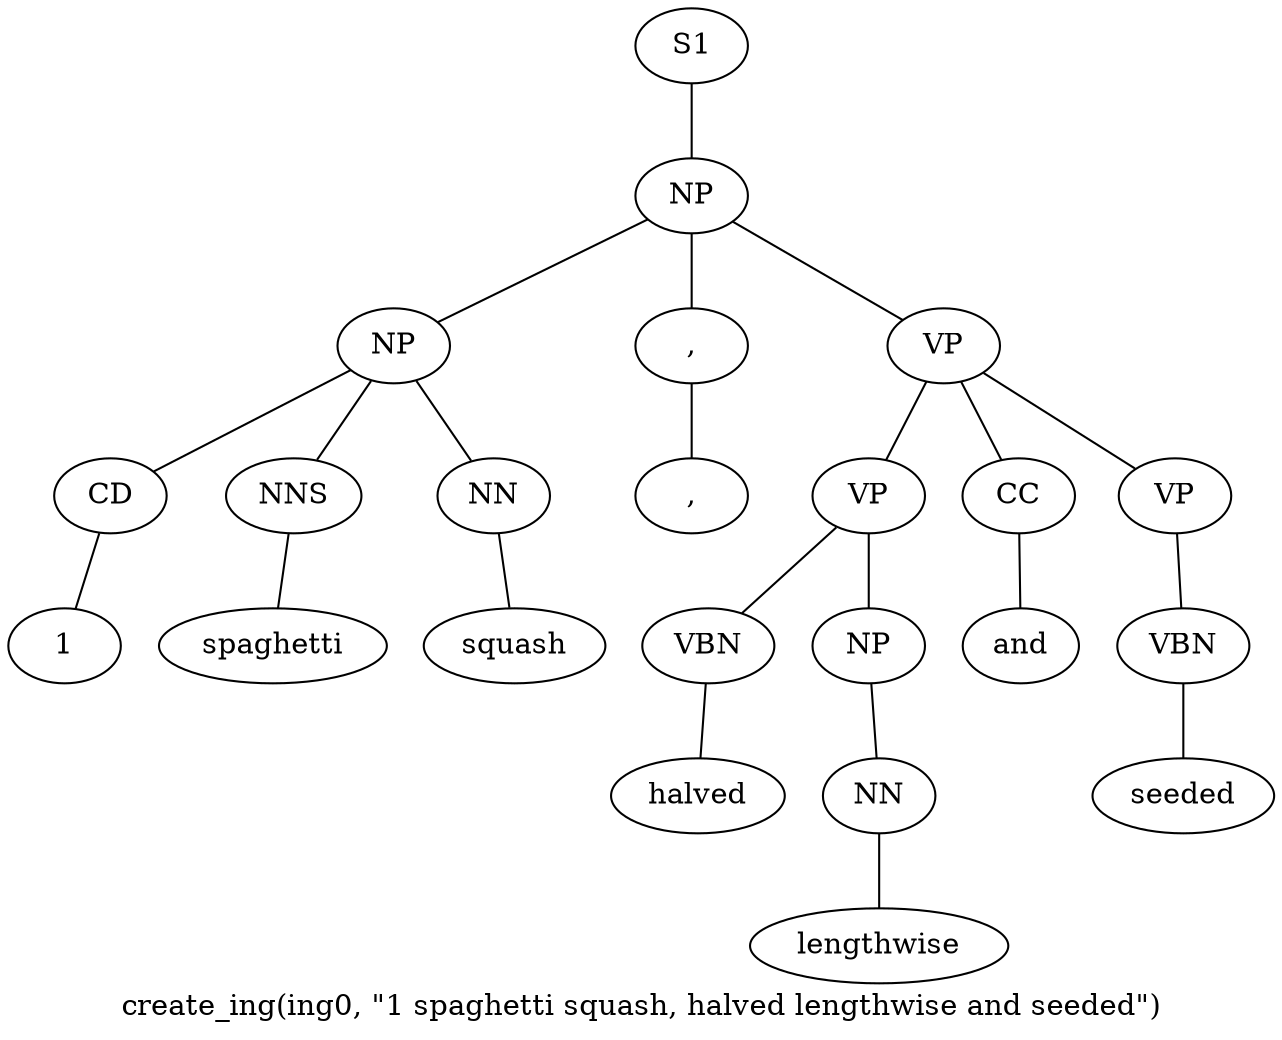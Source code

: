 graph SyntaxGraph {
	label = "create_ing(ing0, \"1 spaghetti squash, halved lengthwise and seeded\")";
	Node0 [label="S1"];
	Node1 [label="NP"];
	Node2 [label="NP"];
	Node3 [label="CD"];
	Node4 [label="1"];
	Node5 [label="NNS"];
	Node6 [label="spaghetti"];
	Node7 [label="NN"];
	Node8 [label="squash"];
	Node9 [label=","];
	Node10 [label=","];
	Node11 [label="VP"];
	Node12 [label="VP"];
	Node13 [label="VBN"];
	Node14 [label="halved"];
	Node15 [label="NP"];
	Node16 [label="NN"];
	Node17 [label="lengthwise"];
	Node18 [label="CC"];
	Node19 [label="and"];
	Node20 [label="VP"];
	Node21 [label="VBN"];
	Node22 [label="seeded"];

	Node0 -- Node1;
	Node1 -- Node2;
	Node1 -- Node9;
	Node1 -- Node11;
	Node2 -- Node3;
	Node2 -- Node5;
	Node2 -- Node7;
	Node3 -- Node4;
	Node5 -- Node6;
	Node7 -- Node8;
	Node9 -- Node10;
	Node11 -- Node12;
	Node11 -- Node18;
	Node11 -- Node20;
	Node12 -- Node13;
	Node12 -- Node15;
	Node13 -- Node14;
	Node15 -- Node16;
	Node16 -- Node17;
	Node18 -- Node19;
	Node20 -- Node21;
	Node21 -- Node22;
}